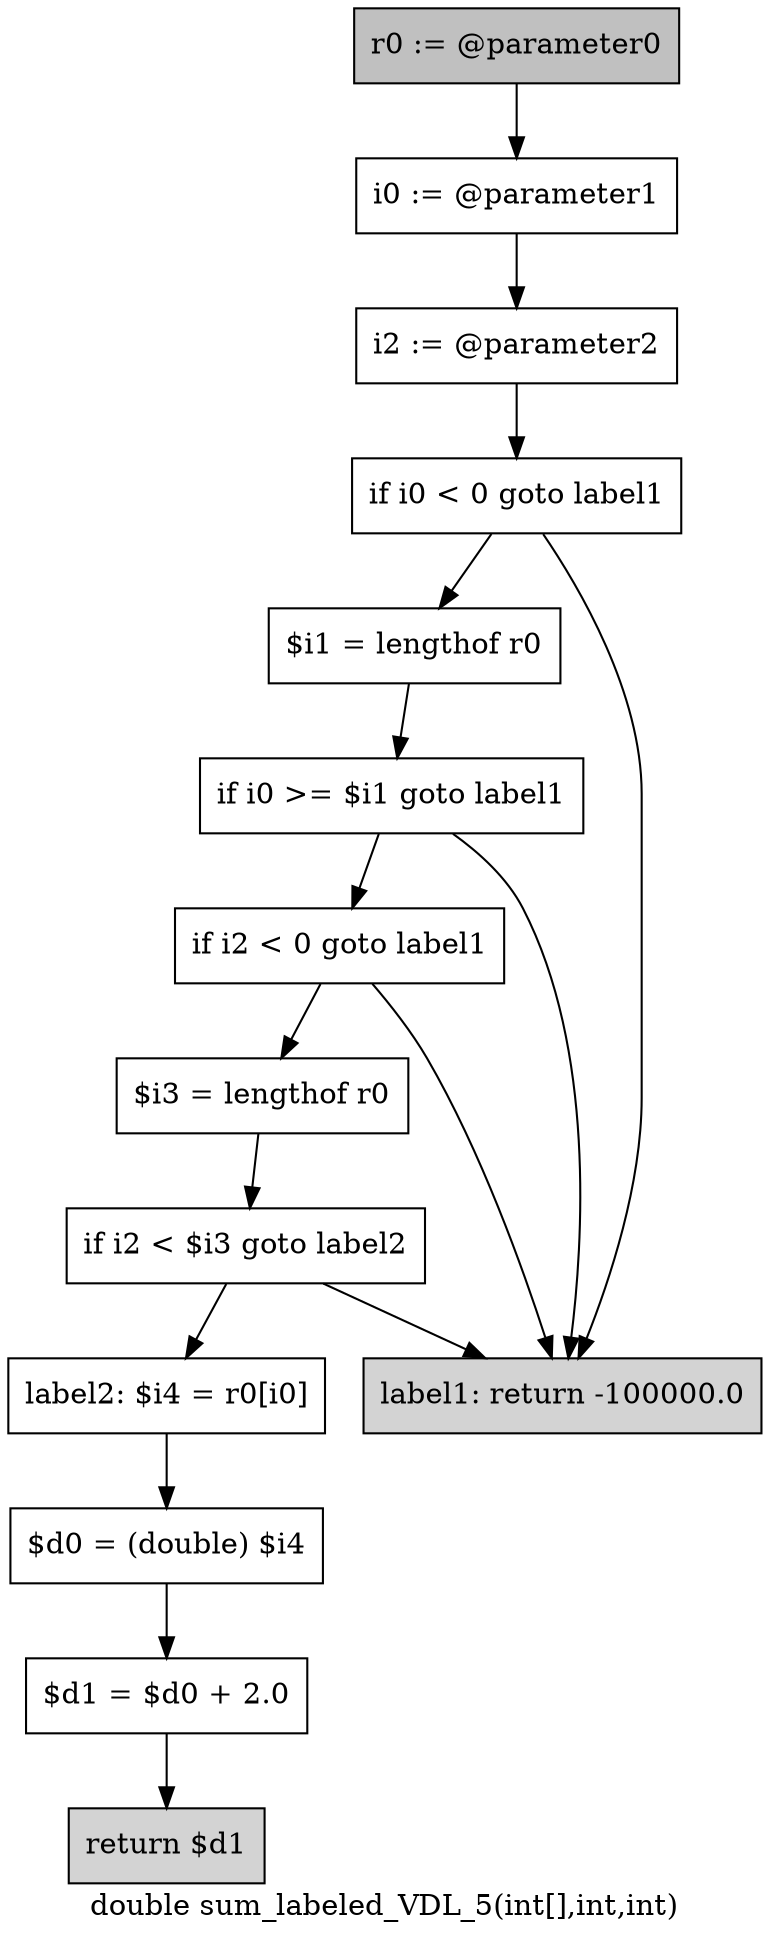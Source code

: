 digraph "double sum_labeled_VDL_5(int[],int,int)" {
    label="double sum_labeled_VDL_5(int[],int,int)";
    node [shape=box];
    "0" [style=filled,fillcolor=gray,label="r0 := @parameter0",];
    "1" [label="i0 := @parameter1",];
    "0"->"1";
    "2" [label="i2 := @parameter2",];
    "1"->"2";
    "3" [label="if i0 < 0 goto label1",];
    "2"->"3";
    "4" [label="$i1 = lengthof r0",];
    "3"->"4";
    "9" [style=filled,fillcolor=lightgray,label="label1: return -100000.0",];
    "3"->"9";
    "5" [label="if i0 >= $i1 goto label1",];
    "4"->"5";
    "6" [label="if i2 < 0 goto label1",];
    "5"->"6";
    "5"->"9";
    "7" [label="$i3 = lengthof r0",];
    "6"->"7";
    "6"->"9";
    "8" [label="if i2 < $i3 goto label2",];
    "7"->"8";
    "8"->"9";
    "10" [label="label2: $i4 = r0[i0]",];
    "8"->"10";
    "11" [label="$d0 = (double) $i4",];
    "10"->"11";
    "12" [label="$d1 = $d0 + 2.0",];
    "11"->"12";
    "13" [style=filled,fillcolor=lightgray,label="return $d1",];
    "12"->"13";
}
